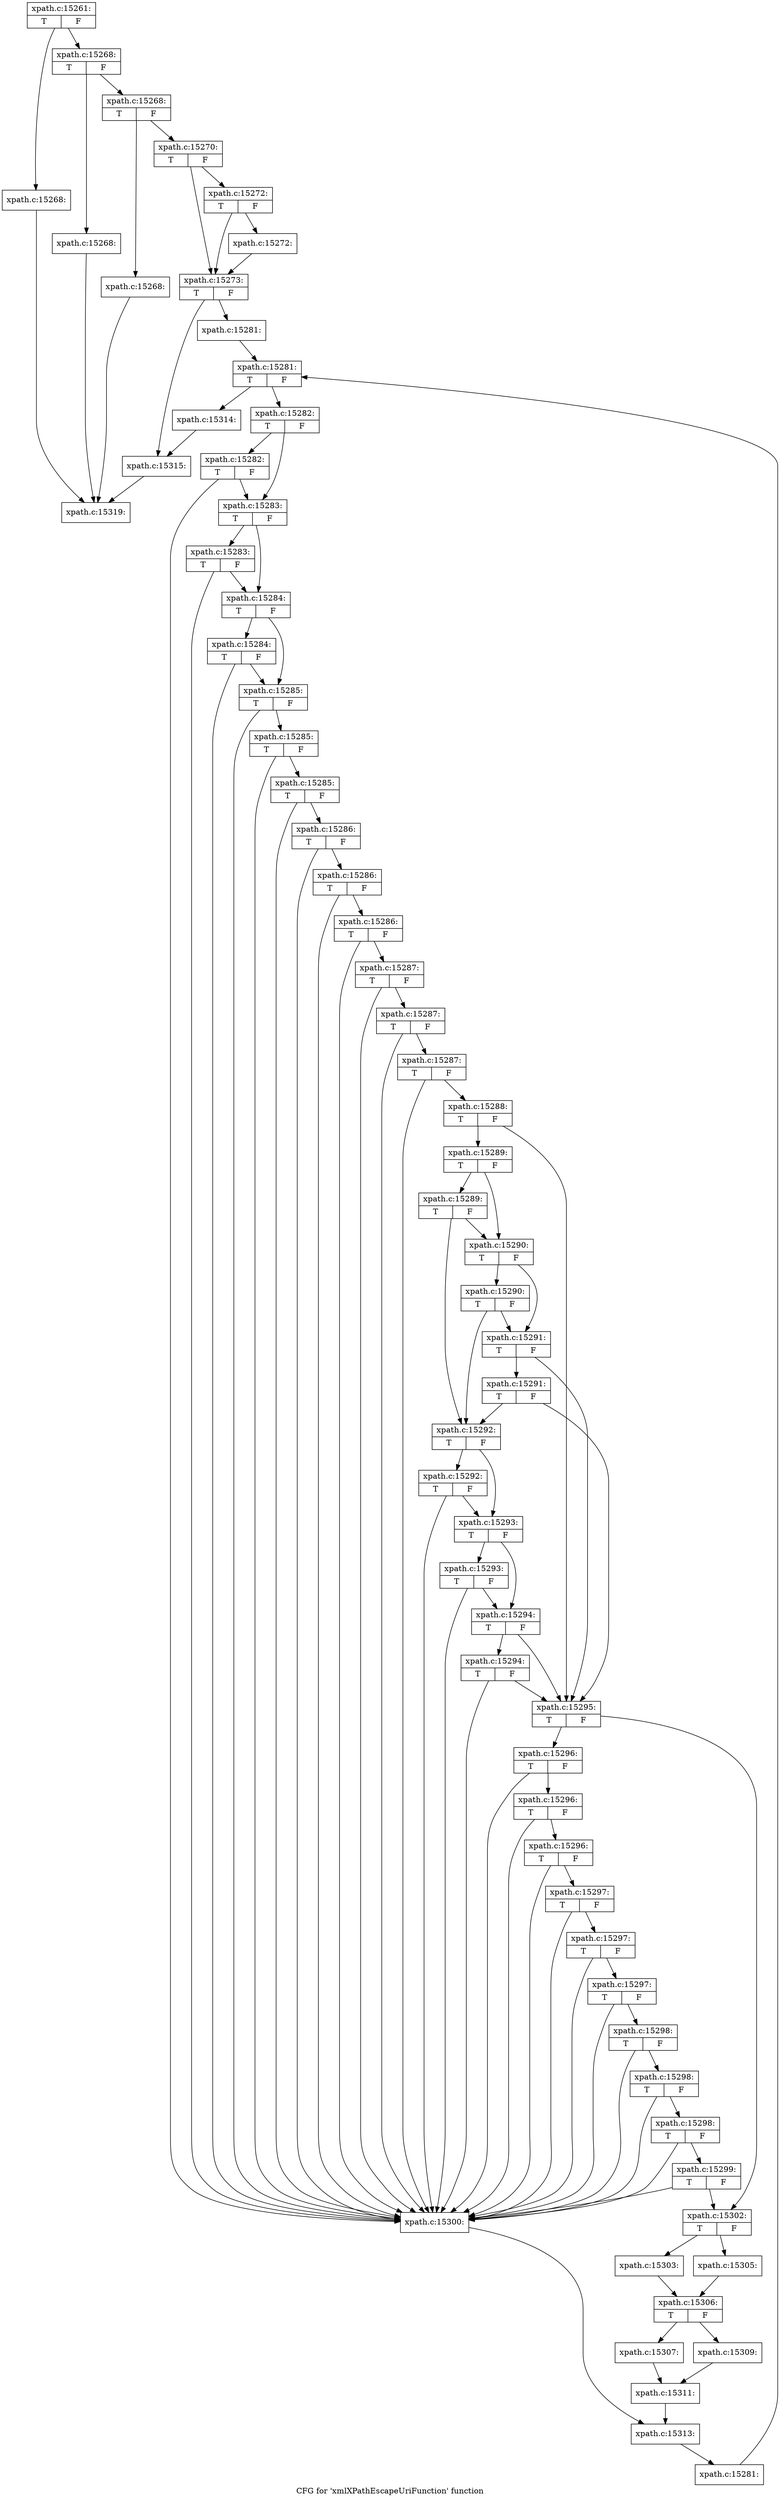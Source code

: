 digraph "CFG for 'xmlXPathEscapeUriFunction' function" {
	label="CFG for 'xmlXPathEscapeUriFunction' function";

	Node0x516e480 [shape=record,label="{xpath.c:15261:|{<s0>T|<s1>F}}"];
	Node0x516e480 -> Node0x517bbd0;
	Node0x516e480 -> Node0x517bc20;
	Node0x517bbd0 [shape=record,label="{xpath.c:15268:}"];
	Node0x517bbd0 -> Node0x516e9a0;
	Node0x517bc20 [shape=record,label="{xpath.c:15268:|{<s0>T|<s1>F}}"];
	Node0x517bc20 -> Node0x517bee0;
	Node0x517bc20 -> Node0x517bf30;
	Node0x517bee0 [shape=record,label="{xpath.c:15268:}"];
	Node0x517bee0 -> Node0x516e9a0;
	Node0x517bf30 [shape=record,label="{xpath.c:15268:|{<s0>T|<s1>F}}"];
	Node0x517bf30 -> Node0x517c300;
	Node0x517bf30 -> Node0x517c350;
	Node0x517c300 [shape=record,label="{xpath.c:15268:}"];
	Node0x517c300 -> Node0x516e9a0;
	Node0x517c350 [shape=record,label="{xpath.c:15270:|{<s0>T|<s1>F}}"];
	Node0x517c350 -> Node0x517cd30;
	Node0x517c350 -> Node0x517cce0;
	Node0x517cd30 [shape=record,label="{xpath.c:15272:|{<s0>T|<s1>F}}"];
	Node0x517cd30 -> Node0x517cc90;
	Node0x517cd30 -> Node0x517cce0;
	Node0x517cc90 [shape=record,label="{xpath.c:15272:}"];
	Node0x517cc90 -> Node0x517cce0;
	Node0x517cce0 [shape=record,label="{xpath.c:15273:|{<s0>T|<s1>F}}"];
	Node0x517cce0 -> Node0x517dd40;
	Node0x517cce0 -> Node0x517dd90;
	Node0x517dd40 [shape=record,label="{xpath.c:15281:}"];
	Node0x517dd40 -> Node0x517e350;
	Node0x517e350 [shape=record,label="{xpath.c:15281:|{<s0>T|<s1>F}}"];
	Node0x517e350 -> Node0x517e630;
	Node0x517e350 -> Node0x517e020;
	Node0x517e630 [shape=record,label="{xpath.c:15282:|{<s0>T|<s1>F}}"];
	Node0x517e630 -> Node0x517f0b0;
	Node0x517e630 -> Node0x517f030;
	Node0x517f0b0 [shape=record,label="{xpath.c:15282:|{<s0>T|<s1>F}}"];
	Node0x517f0b0 -> Node0x517e940;
	Node0x517f0b0 -> Node0x517f030;
	Node0x517f030 [shape=record,label="{xpath.c:15283:|{<s0>T|<s1>F}}"];
	Node0x517f030 -> Node0x517f6f0;
	Node0x517f030 -> Node0x517efb0;
	Node0x517f6f0 [shape=record,label="{xpath.c:15283:|{<s0>T|<s1>F}}"];
	Node0x517f6f0 -> Node0x517e940;
	Node0x517f6f0 -> Node0x517efb0;
	Node0x517efb0 [shape=record,label="{xpath.c:15284:|{<s0>T|<s1>F}}"];
	Node0x517efb0 -> Node0x517fd50;
	Node0x517efb0 -> Node0x517ef30;
	Node0x517fd50 [shape=record,label="{xpath.c:15284:|{<s0>T|<s1>F}}"];
	Node0x517fd50 -> Node0x517e940;
	Node0x517fd50 -> Node0x517ef30;
	Node0x517ef30 [shape=record,label="{xpath.c:15285:|{<s0>T|<s1>F}}"];
	Node0x517ef30 -> Node0x517e940;
	Node0x517ef30 -> Node0x517eeb0;
	Node0x517eeb0 [shape=record,label="{xpath.c:15285:|{<s0>T|<s1>F}}"];
	Node0x517eeb0 -> Node0x517e940;
	Node0x517eeb0 -> Node0x517ee30;
	Node0x517ee30 [shape=record,label="{xpath.c:15285:|{<s0>T|<s1>F}}"];
	Node0x517ee30 -> Node0x517e940;
	Node0x517ee30 -> Node0x517edb0;
	Node0x517edb0 [shape=record,label="{xpath.c:15286:|{<s0>T|<s1>F}}"];
	Node0x517edb0 -> Node0x517e940;
	Node0x517edb0 -> Node0x517ed30;
	Node0x517ed30 [shape=record,label="{xpath.c:15286:|{<s0>T|<s1>F}}"];
	Node0x517ed30 -> Node0x517e940;
	Node0x517ed30 -> Node0x517ecb0;
	Node0x517ecb0 [shape=record,label="{xpath.c:15286:|{<s0>T|<s1>F}}"];
	Node0x517ecb0 -> Node0x517e940;
	Node0x517ecb0 -> Node0x517ec30;
	Node0x517ec30 [shape=record,label="{xpath.c:15287:|{<s0>T|<s1>F}}"];
	Node0x517ec30 -> Node0x517e940;
	Node0x517ec30 -> Node0x517ebb0;
	Node0x517ebb0 [shape=record,label="{xpath.c:15287:|{<s0>T|<s1>F}}"];
	Node0x517ebb0 -> Node0x517e940;
	Node0x517ebb0 -> Node0x517eb30;
	Node0x517eb30 [shape=record,label="{xpath.c:15287:|{<s0>T|<s1>F}}"];
	Node0x517eb30 -> Node0x517e940;
	Node0x517eb30 -> Node0x517eab0;
	Node0x517eab0 [shape=record,label="{xpath.c:15288:|{<s0>T|<s1>F}}"];
	Node0x517eab0 -> Node0x5181ee0;
	Node0x517eab0 -> Node0x517ea30;
	Node0x5181ee0 [shape=record,label="{xpath.c:15289:|{<s0>T|<s1>F}}"];
	Node0x5181ee0 -> Node0x5182350;
	Node0x5181ee0 -> Node0x51822d0;
	Node0x5182350 [shape=record,label="{xpath.c:15289:|{<s0>T|<s1>F}}"];
	Node0x5182350 -> Node0x5181e60;
	Node0x5182350 -> Node0x51822d0;
	Node0x51822d0 [shape=record,label="{xpath.c:15290:|{<s0>T|<s1>F}}"];
	Node0x51822d0 -> Node0x5182b10;
	Node0x51822d0 -> Node0x5182250;
	Node0x5182b10 [shape=record,label="{xpath.c:15290:|{<s0>T|<s1>F}}"];
	Node0x5182b10 -> Node0x5181e60;
	Node0x5182b10 -> Node0x5182250;
	Node0x5182250 [shape=record,label="{xpath.c:15291:|{<s0>T|<s1>F}}"];
	Node0x5182250 -> Node0x5183290;
	Node0x5182250 -> Node0x517ea30;
	Node0x5183290 [shape=record,label="{xpath.c:15291:|{<s0>T|<s1>F}}"];
	Node0x5183290 -> Node0x5181e60;
	Node0x5183290 -> Node0x517ea30;
	Node0x5181e60 [shape=record,label="{xpath.c:15292:|{<s0>T|<s1>F}}"];
	Node0x5181e60 -> Node0x5183b10;
	Node0x5181e60 -> Node0x5183a90;
	Node0x5183b10 [shape=record,label="{xpath.c:15292:|{<s0>T|<s1>F}}"];
	Node0x5183b10 -> Node0x517e940;
	Node0x5183b10 -> Node0x5183a90;
	Node0x5183a90 [shape=record,label="{xpath.c:15293:|{<s0>T|<s1>F}}"];
	Node0x5183a90 -> Node0x5184290;
	Node0x5183a90 -> Node0x5183a10;
	Node0x5184290 [shape=record,label="{xpath.c:15293:|{<s0>T|<s1>F}}"];
	Node0x5184290 -> Node0x517e940;
	Node0x5184290 -> Node0x5183a10;
	Node0x5183a10 [shape=record,label="{xpath.c:15294:|{<s0>T|<s1>F}}"];
	Node0x5183a10 -> Node0x5184a10;
	Node0x5183a10 -> Node0x517ea30;
	Node0x5184a10 [shape=record,label="{xpath.c:15294:|{<s0>T|<s1>F}}"];
	Node0x5184a10 -> Node0x517e940;
	Node0x5184a10 -> Node0x517ea30;
	Node0x517ea30 [shape=record,label="{xpath.c:15295:|{<s0>T|<s1>F}}"];
	Node0x517ea30 -> Node0x517e9e0;
	Node0x517ea30 -> Node0x5185190;
	Node0x5185190 [shape=record,label="{xpath.c:15296:|{<s0>T|<s1>F}}"];
	Node0x5185190 -> Node0x517e940;
	Node0x5185190 -> Node0x5185750;
	Node0x5185750 [shape=record,label="{xpath.c:15296:|{<s0>T|<s1>F}}"];
	Node0x5185750 -> Node0x517e940;
	Node0x5185750 -> Node0x51856d0;
	Node0x51856d0 [shape=record,label="{xpath.c:15296:|{<s0>T|<s1>F}}"];
	Node0x51856d0 -> Node0x517e940;
	Node0x51856d0 -> Node0x5185650;
	Node0x5185650 [shape=record,label="{xpath.c:15297:|{<s0>T|<s1>F}}"];
	Node0x5185650 -> Node0x517e940;
	Node0x5185650 -> Node0x51855d0;
	Node0x51855d0 [shape=record,label="{xpath.c:15297:|{<s0>T|<s1>F}}"];
	Node0x51855d0 -> Node0x517e940;
	Node0x51855d0 -> Node0x5185550;
	Node0x5185550 [shape=record,label="{xpath.c:15297:|{<s0>T|<s1>F}}"];
	Node0x5185550 -> Node0x517e940;
	Node0x5185550 -> Node0x51854d0;
	Node0x51854d0 [shape=record,label="{xpath.c:15298:|{<s0>T|<s1>F}}"];
	Node0x51854d0 -> Node0x517e940;
	Node0x51854d0 -> Node0x5185450;
	Node0x5185450 [shape=record,label="{xpath.c:15298:|{<s0>T|<s1>F}}"];
	Node0x5185450 -> Node0x517e940;
	Node0x5185450 -> Node0x51853d0;
	Node0x51853d0 [shape=record,label="{xpath.c:15298:|{<s0>T|<s1>F}}"];
	Node0x51853d0 -> Node0x517e940;
	Node0x51853d0 -> Node0x5185350;
	Node0x5185350 [shape=record,label="{xpath.c:15299:|{<s0>T|<s1>F}}"];
	Node0x5185350 -> Node0x517e940;
	Node0x5185350 -> Node0x517e9e0;
	Node0x517e940 [shape=record,label="{xpath.c:15300:}"];
	Node0x517e940 -> Node0x517e990;
	Node0x517e9e0 [shape=record,label="{xpath.c:15302:|{<s0>T|<s1>F}}"];
	Node0x517e9e0 -> Node0x51879f0;
	Node0x517e9e0 -> Node0x5187a90;
	Node0x51879f0 [shape=record,label="{xpath.c:15303:}"];
	Node0x51879f0 -> Node0x5187a40;
	Node0x5187a90 [shape=record,label="{xpath.c:15305:}"];
	Node0x5187a90 -> Node0x5187a40;
	Node0x5187a40 [shape=record,label="{xpath.c:15306:|{<s0>T|<s1>F}}"];
	Node0x5187a40 -> Node0x5188c10;
	Node0x5187a40 -> Node0x5188cb0;
	Node0x5188c10 [shape=record,label="{xpath.c:15307:}"];
	Node0x5188c10 -> Node0x5188c60;
	Node0x5188cb0 [shape=record,label="{xpath.c:15309:}"];
	Node0x5188cb0 -> Node0x5188c60;
	Node0x5188c60 [shape=record,label="{xpath.c:15311:}"];
	Node0x5188c60 -> Node0x517e990;
	Node0x517e990 [shape=record,label="{xpath.c:15313:}"];
	Node0x517e990 -> Node0x517e5a0;
	Node0x517e5a0 [shape=record,label="{xpath.c:15281:}"];
	Node0x517e5a0 -> Node0x517e350;
	Node0x517e020 [shape=record,label="{xpath.c:15314:}"];
	Node0x517e020 -> Node0x517dd90;
	Node0x517dd90 [shape=record,label="{xpath.c:15315:}"];
	Node0x517dd90 -> Node0x516e9a0;
	Node0x516e9a0 [shape=record,label="{xpath.c:15319:}"];
}
